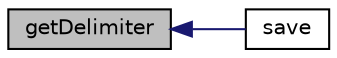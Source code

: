 digraph "getDelimiter"
{
  edge [fontname="Helvetica",fontsize="10",labelfontname="Helvetica",labelfontsize="10"];
  node [fontname="Helvetica",fontsize="10",shape=record];
  rankdir="LR";
  Node3 [label="getDelimiter",height=0.2,width=0.4,color="black", fillcolor="grey75", style="filled", fontcolor="black"];
  Node3 -> Node4 [dir="back",color="midnightblue",fontsize="10",style="solid",fontname="Helvetica"];
  Node4 [label="save",height=0.2,width=0.4,color="black", fillcolor="white", style="filled",URL="$class_p_h_p_excel___writer___c_s_v.html#a47cf44d053426c59c85d31f37744687c"];
}
